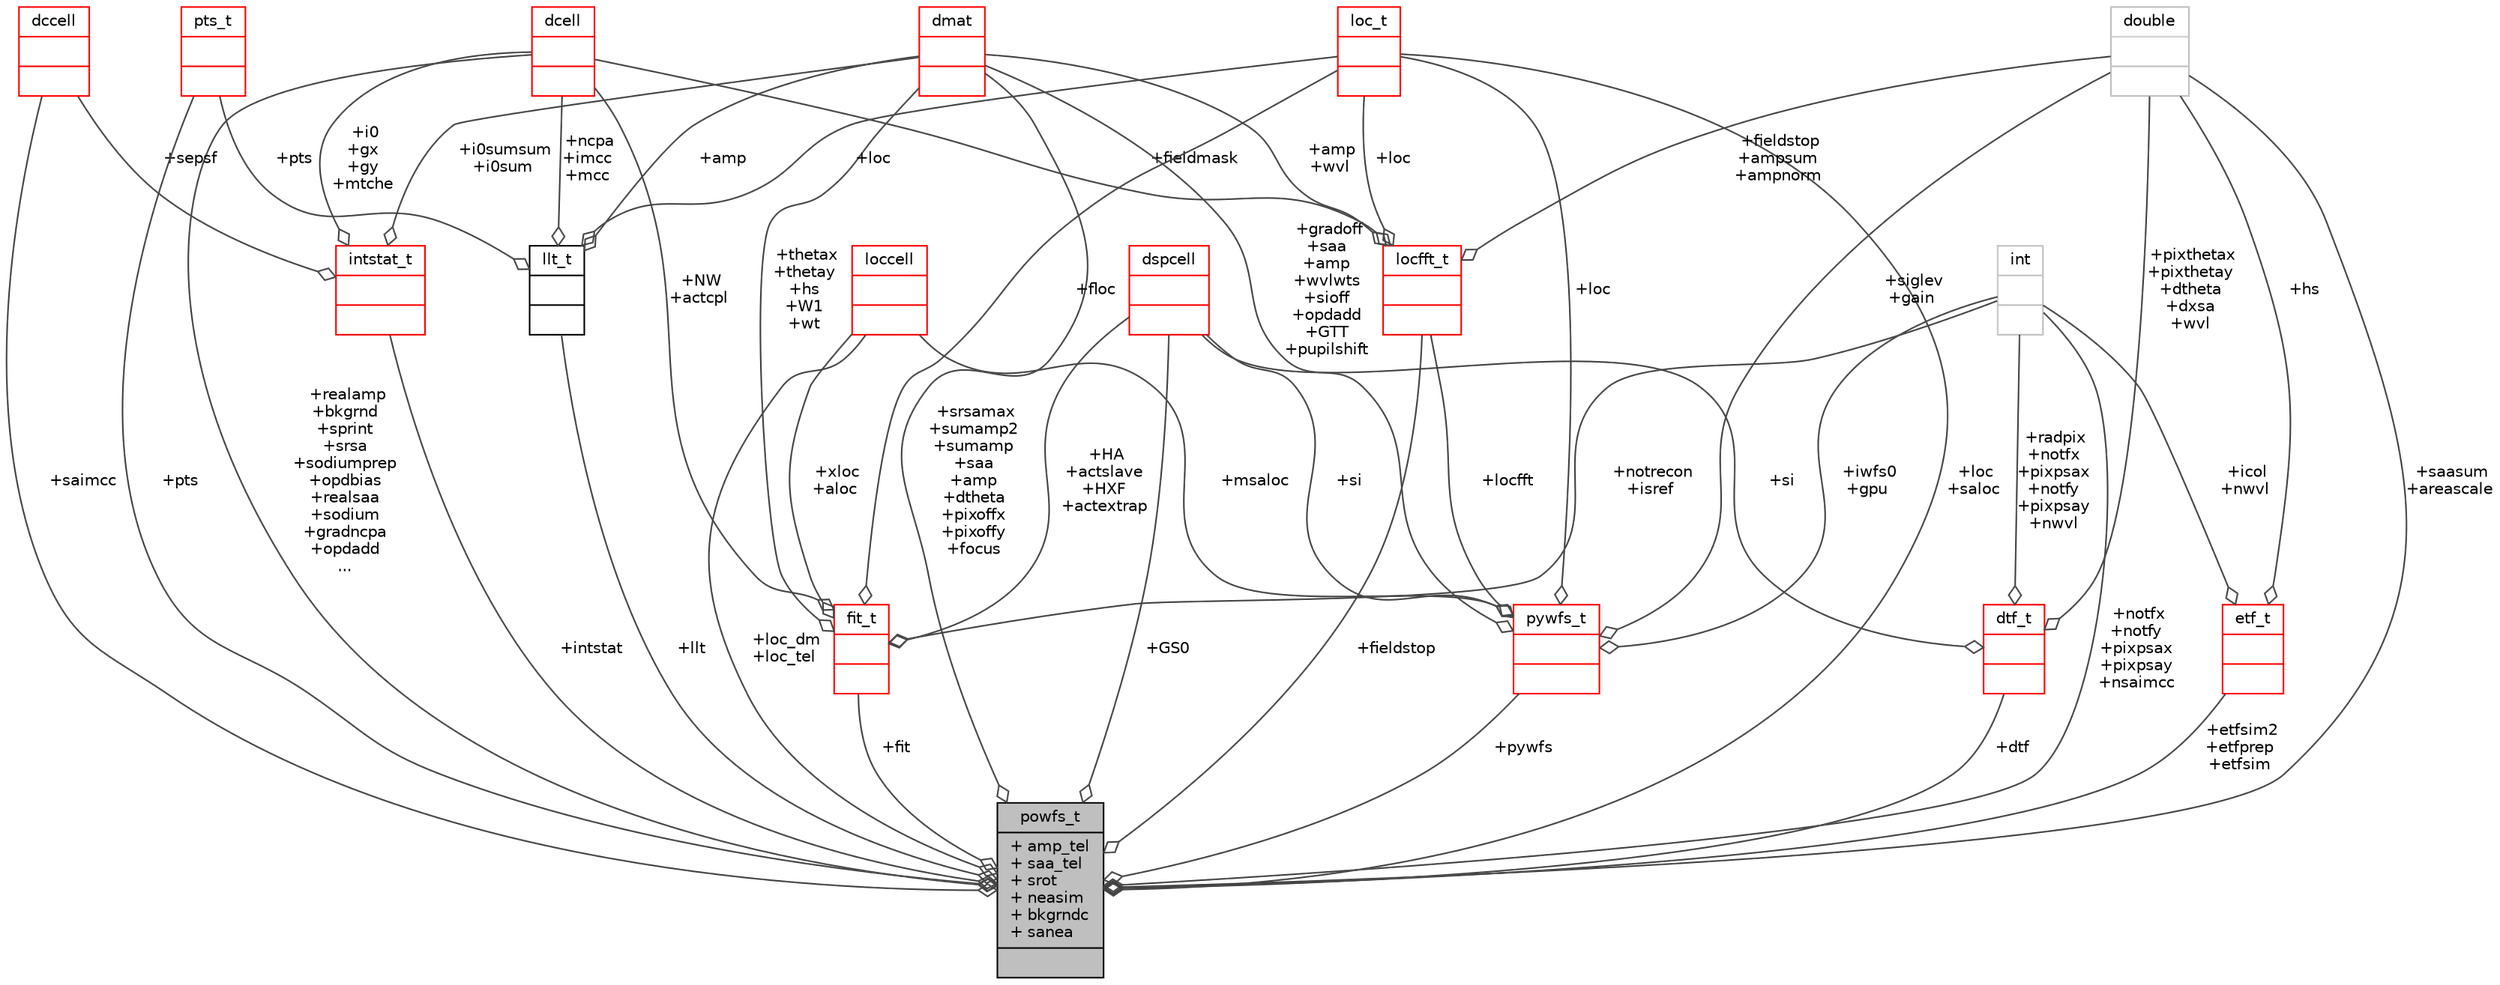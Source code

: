 digraph "powfs_t"
{
 // INTERACTIVE_SVG=YES
  bgcolor="transparent";
  edge [fontname="Helvetica",fontsize="10",labelfontname="Helvetica",labelfontsize="10"];
  node [fontname="Helvetica",fontsize="10",shape=record];
  Node39 [label="{powfs_t\n|+ amp_tel\l+ saa_tel\l+ srot\l+ neasim\l+ bkgrndc\l+ sanea\l|}",height=0.2,width=0.4,color="black", fillcolor="grey75", style="filled", fontcolor="black"];
  Node40 -> Node39 [color="grey25",fontsize="10",style="solid",label=" +realamp\n+bkgrnd\n+sprint\n+srsa\n+sodiumprep\n+opdbias\n+realsaa\n+sodium\n+gradncpa\n+opdadd\n..." ,arrowhead="odiamond",fontname="Helvetica"];
  Node40 [label="{dcell\n||}",height=0.2,width=0.4,color="red",URL="$type_8h.html#structdcell"];
  Node42 -> Node39 [color="grey25",fontsize="10",style="solid",label=" +loc_dm\n+loc_tel" ,arrowhead="odiamond",fontname="Helvetica"];
  Node42 [label="{loccell\n||}",height=0.2,width=0.4,color="red",URL="$type_8h.html#structloccell"];
  Node44 -> Node39 [color="grey25",fontsize="10",style="solid",label=" +GS0" ,arrowhead="odiamond",fontname="Helvetica"];
  Node44 [label="{dspcell\n||}",height=0.2,width=0.4,color="red",URL="$type_8h.html#structdspcell"];
  Node46 -> Node39 [color="grey25",fontsize="10",style="solid",label=" +saimcc" ,arrowhead="odiamond",fontname="Helvetica"];
  Node46 [label="{dccell\n||}",height=0.2,width=0.4,color="red",URL="$type_8h.html#structdccell"];
  Node48 -> Node39 [color="grey25",fontsize="10",style="solid",label=" +llt" ,arrowhead="odiamond",fontname="Helvetica"];
  Node48 [label="{llt_t\n||}",height=0.2,width=0.4,color="black",URL="$maos_2types_8h.html#structllt__t"];
  Node40 -> Node48 [color="grey25",fontsize="10",style="solid",label=" +ncpa\n+imcc\n+mcc" ,arrowhead="odiamond",fontname="Helvetica"];
  Node49 -> Node48 [color="grey25",fontsize="10",style="solid",label=" +amp" ,arrowhead="odiamond",fontname="Helvetica"];
  Node49 [label="{dmat\n||}",height=0.2,width=0.4,color="red",URL="$type_8h.html#structdmat"];
  Node51 -> Node48 [color="grey25",fontsize="10",style="solid",label=" +pts" ,arrowhead="odiamond",fontname="Helvetica"];
  Node51 [label="{pts_t\n||}",height=0.2,width=0.4,color="red",URL="$type_8h.html#structpts__t"];
  Node53 -> Node48 [color="grey25",fontsize="10",style="solid",label=" +loc" ,arrowhead="odiamond",fontname="Helvetica"];
  Node53 [label="{loc_t\n||}",height=0.2,width=0.4,color="red",URL="$type_8h.html#structloc__t"];
  Node55 -> Node39 [color="grey25",fontsize="10",style="solid",label=" +saasum\n+areascale" ,arrowhead="odiamond",fontname="Helvetica"];
  Node55 [label="{double\n||}",height=0.2,width=0.4,color="grey75"];
  Node56 -> Node39 [color="grey25",fontsize="10",style="solid",label=" +pywfs" ,arrowhead="odiamond",fontname="Helvetica"];
  Node56 [label="{pywfs_t\n||}",height=0.2,width=0.4,color="red",URL="$pywfs_8h.html#structpywfs__t"];
  Node42 -> Node56 [color="grey25",fontsize="10",style="solid",label=" +msaloc" ,arrowhead="odiamond",fontname="Helvetica"];
  Node44 -> Node56 [color="grey25",fontsize="10",style="solid",label=" +si" ,arrowhead="odiamond",fontname="Helvetica"];
  Node55 -> Node56 [color="grey25",fontsize="10",style="solid",label=" +siglev\n+gain" ,arrowhead="odiamond",fontname="Helvetica"];
  Node59 -> Node56 [color="grey25",fontsize="10",style="solid",label=" +locfft" ,arrowhead="odiamond",fontname="Helvetica"];
  Node59 [label="{locfft_t\n||}",height=0.2,width=0.4,color="red",URL="$locfft_8h.html#structlocfft__t"];
  Node40 -> Node59 [color="grey25",fontsize="10",style="solid",label=" +fieldmask" ,arrowhead="odiamond",fontname="Helvetica"];
  Node55 -> Node59 [color="grey25",fontsize="10",style="solid",label=" +fieldstop\n+ampsum\n+ampnorm" ,arrowhead="odiamond",fontname="Helvetica"];
  Node49 -> Node59 [color="grey25",fontsize="10",style="solid",label=" +amp\n+wvl" ,arrowhead="odiamond",fontname="Helvetica"];
  Node53 -> Node59 [color="grey25",fontsize="10",style="solid",label=" +loc" ,arrowhead="odiamond",fontname="Helvetica"];
  Node58 -> Node56 [color="grey25",fontsize="10",style="solid",label=" +iwfs0\n+gpu" ,arrowhead="odiamond",fontname="Helvetica"];
  Node58 [label="{int\n||}",height=0.2,width=0.4,color="grey75"];
  Node49 -> Node56 [color="grey25",fontsize="10",style="solid",label=" +gradoff\n+saa\n+amp\n+wvlwts\n+sioff\n+opdadd\n+GTT\n+pupilshift" ,arrowhead="odiamond",fontname="Helvetica"];
  Node53 -> Node56 [color="grey25",fontsize="10",style="solid",label=" +loc" ,arrowhead="odiamond",fontname="Helvetica"];
  Node68 -> Node39 [color="grey25",fontsize="10",style="solid",label=" +dtf" ,arrowhead="odiamond",fontname="Helvetica"];
  Node68 [label="{dtf_t\n||}",height=0.2,width=0.4,color="red",URL="$mkdtf_8h.html#structdtf__t"];
  Node44 -> Node68 [color="grey25",fontsize="10",style="solid",label=" +si" ,arrowhead="odiamond",fontname="Helvetica"];
  Node55 -> Node68 [color="grey25",fontsize="10",style="solid",label=" +pixthetax\n+pixthetay\n+dtheta\n+dxsa\n+wvl" ,arrowhead="odiamond",fontname="Helvetica"];
  Node58 -> Node68 [color="grey25",fontsize="10",style="solid",label=" +radpix\n+notfx\n+pixpsax\n+notfy\n+pixpsay\n+nwvl" ,arrowhead="odiamond",fontname="Helvetica"];
  Node69 -> Node39 [color="grey25",fontsize="10",style="solid",label=" +etfsim2\n+etfprep\n+etfsim" ,arrowhead="odiamond",fontname="Helvetica"];
  Node69 [label="{etf_t\n||}",height=0.2,width=0.4,color="red",URL="$mkdtf_8h.html#structetf__t"];
  Node55 -> Node69 [color="grey25",fontsize="10",style="solid",label=" +hs" ,arrowhead="odiamond",fontname="Helvetica"];
  Node58 -> Node69 [color="grey25",fontsize="10",style="solid",label=" +icol\n+nwvl" ,arrowhead="odiamond",fontname="Helvetica"];
  Node70 -> Node39 [color="grey25",fontsize="10",style="solid",label=" +intstat" ,arrowhead="odiamond",fontname="Helvetica"];
  Node70 [label="{intstat_t\n||}",height=0.2,width=0.4,color="red",URL="$maos_2types_8h.html#structintstat__t"];
  Node40 -> Node70 [color="grey25",fontsize="10",style="solid",label=" +i0\n+gx\n+gy\n+mtche" ,arrowhead="odiamond",fontname="Helvetica"];
  Node46 -> Node70 [color="grey25",fontsize="10",style="solid",label=" +sepsf" ,arrowhead="odiamond",fontname="Helvetica"];
  Node49 -> Node70 [color="grey25",fontsize="10",style="solid",label=" +i0sumsum\n+i0sum" ,arrowhead="odiamond",fontname="Helvetica"];
  Node59 -> Node39 [color="grey25",fontsize="10",style="solid",label=" +fieldstop" ,arrowhead="odiamond",fontname="Helvetica"];
  Node58 -> Node39 [color="grey25",fontsize="10",style="solid",label=" +notfx\n+notfy\n+pixpsax\n+pixpsay\n+nsaimcc" ,arrowhead="odiamond",fontname="Helvetica"];
  Node49 -> Node39 [color="grey25",fontsize="10",style="solid",label=" +srsamax\n+sumamp2\n+sumamp\n+saa\n+amp\n+dtheta\n+pixoffx\n+pixoffy\n+focus" ,arrowhead="odiamond",fontname="Helvetica"];
  Node51 -> Node39 [color="grey25",fontsize="10",style="solid",label=" +pts" ,arrowhead="odiamond",fontname="Helvetica"];
  Node73 -> Node39 [color="grey25",fontsize="10",style="solid",label=" +fit" ,arrowhead="odiamond",fontname="Helvetica"];
  Node73 [label="{fit_t\n||}",height=0.2,width=0.4,color="red",URL="$maos_2types_8h.html#structfit__t"];
  Node40 -> Node73 [color="grey25",fontsize="10",style="solid",label=" +NW\n+actcpl" ,arrowhead="odiamond",fontname="Helvetica"];
  Node42 -> Node73 [color="grey25",fontsize="10",style="solid",label=" +xloc\n+aloc" ,arrowhead="odiamond",fontname="Helvetica"];
  Node44 -> Node73 [color="grey25",fontsize="10",style="solid",label=" +HA\n+actslave\n+HXF\n+actextrap" ,arrowhead="odiamond",fontname="Helvetica"];
  Node58 -> Node73 [color="grey25",fontsize="10",style="solid",label=" +notrecon\n+isref" ,arrowhead="odiamond",fontname="Helvetica"];
  Node49 -> Node73 [color="grey25",fontsize="10",style="solid",label=" +thetax\n+thetay\n+hs\n+W1\n+wt" ,arrowhead="odiamond",fontname="Helvetica"];
  Node53 -> Node73 [color="grey25",fontsize="10",style="solid",label=" +floc" ,arrowhead="odiamond",fontname="Helvetica"];
  Node53 -> Node39 [color="grey25",fontsize="10",style="solid",label=" +loc\n+saloc" ,arrowhead="odiamond",fontname="Helvetica"];
}
